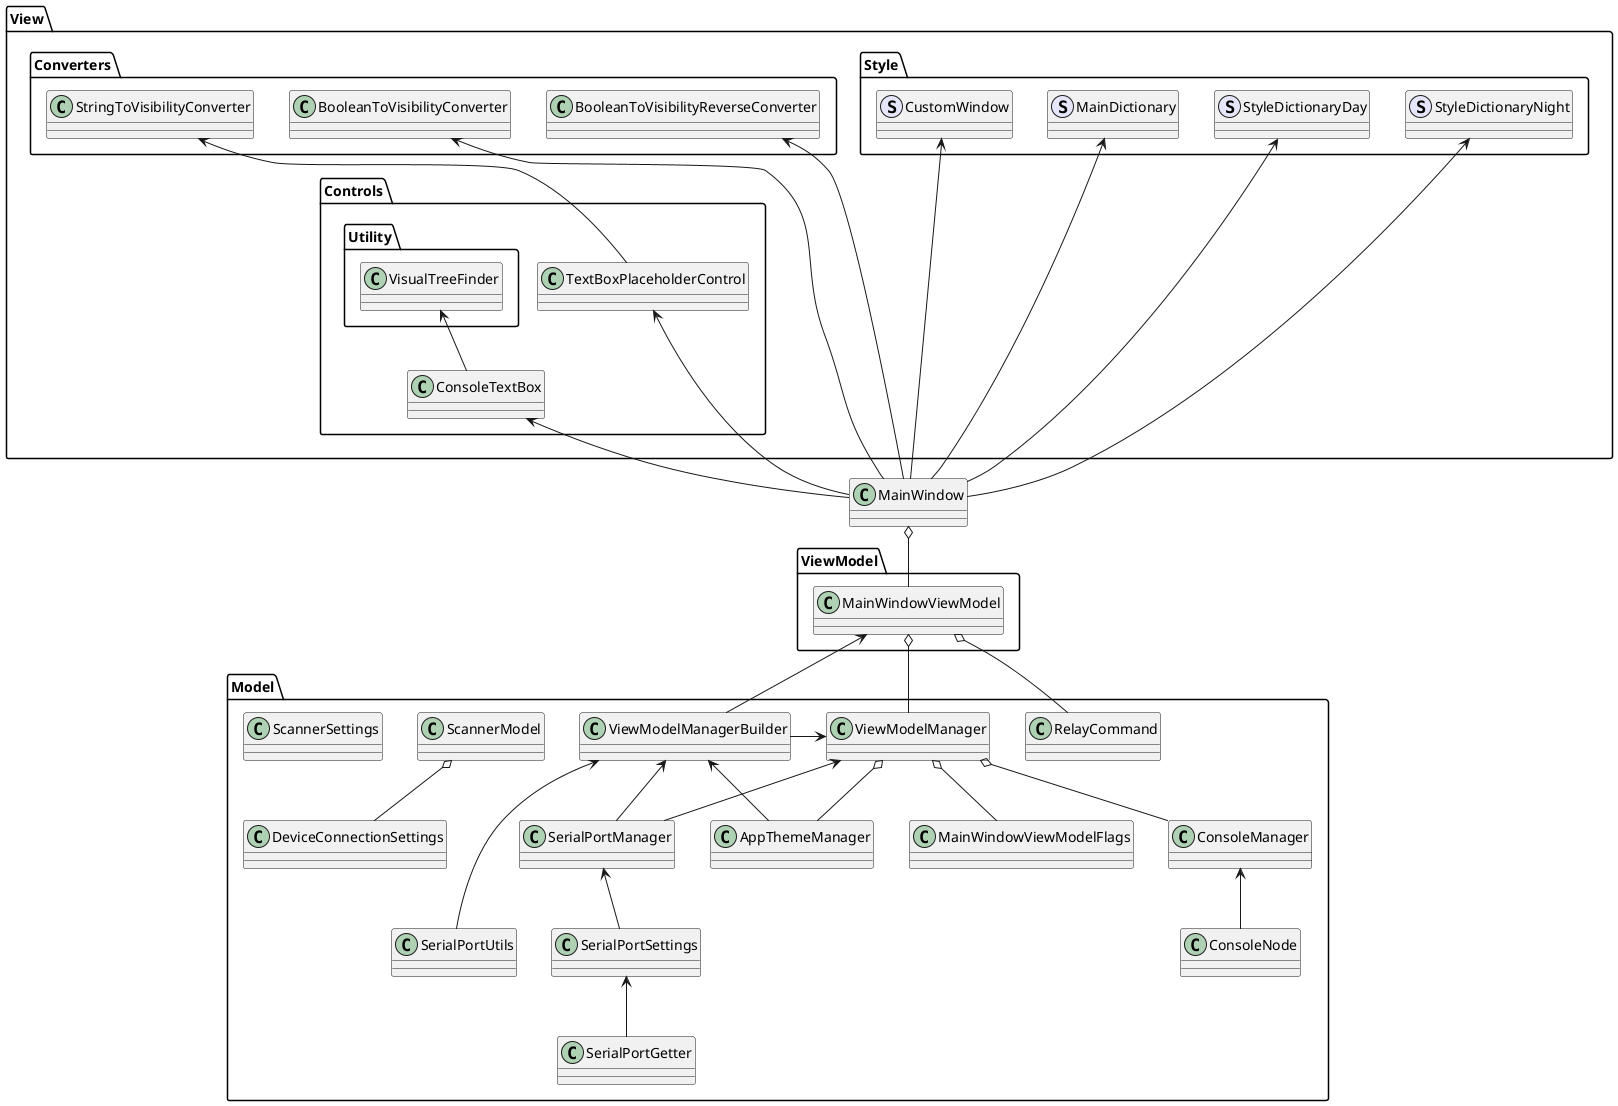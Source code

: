 @startuml
class MainWindow{

}

namespace View{
    namespace Controls{
        namespace Utility{
            class VisualTreeFinder{

            }
            VisualTreeFinder <-- View.Controls.ConsoleTextBox
        }

        class ConsoleTextBox{

        }
        ConsoleTextBox <-- MainWindow
        
        class TextBoxPlaceholderControl{

        }
        TextBoxPlaceholderControl <-- MainWindow
    }
    namespace Converters{
        class BooleanToVisibilityConverter{

        }
        class BooleanToVisibilityReverseConverter{

        }
        class StringToVisibilityConverter{

        }
        BooleanToVisibilityConverter <-- MainWindow
        BooleanToVisibilityReverseConverter <-- MainWindow
        StringToVisibilityConverter <-- TextBoxPlaceholderControl
    }
    namespace Style{
        class CustomWindow << (S,lavender) >>{

        }
        class MainDictionary << (S,lavender) >>{

        }
        class StyleDictionaryDay << (S,lavender) >>{

        }
        class StyleDictionaryNight << (S,lavender) >>{

        }
        CustomWindow <---- MainWindow
        MainDictionary <---- MainWindow
        StyleDictionaryDay <---- MainWindow
        StyleDictionaryNight <---- MainWindow
    }

    
}

namespace ViewModel{
    class MainWindowViewModel{

    }
}

namespace Model{

    class AppThemeManager{

    }
    ViewModelManagerBuilder <-- AppThemeManager

    class ConsoleManager{

    }
    ViewModelManager o-- ConsoleManager
    class ConsoleNode{

    }
    ConsoleManager <-- ConsoleNode

    class DeviceConnectionSettings{

    }
   ScannerModel o-- DeviceConnectionSettings

    class MainWindowViewModelFlags{

    }
    ViewModelManager o-- MainWindowViewModelFlags


    class RelayCommand{

    }
    MainWindowViewModel o-- RelayCommand

    class ScannerModel{

    }

    class ScannerSettings{

    }

    class SerialPortGetter{

    }
    SerialPortSettings <-- SerialPortGetter

    class SerialPortManager{

    }
    ViewModelManager <-- SerialPortManager
    ViewModelManagerBuilder <-- SerialPortManager

    class SerialPortSettings{

    }
    SerialPortManager <-- SerialPortSettings

    class SerialPortUtils{

    }
    ViewModelManagerBuilder <--- SerialPortUtils

    class ViewModelManager{

    }

    class ViewModelManagerBuilder{

    }




}

MainWindow o-- MainWindowViewModel

MainWindowViewModel o-- ViewModelManager
MainWindowViewModel <-- ViewModelManagerBuilder
ViewModelManagerBuilder -> ViewModelManager
ViewModelManager o-- AppThemeManager
@enduml
